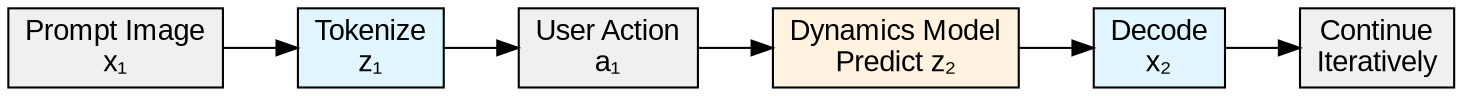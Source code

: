 digraph InferencePipeline {
    rankdir=LR;
    node [shape=box, style=filled, fontname="Arial"];
    
    prompt_image [label="Prompt Image\nx₁", fillcolor="#f0f0f0"];
    tokenize [label="Tokenize\nz₁", fillcolor="#e1f5fe"];
    user_action [label="User Action\na₁", fillcolor="#f0f0f0"];
    dynamics_predict [label="Dynamics Model\nPredict z₂", fillcolor="#fff3e0"];
    decode [label="Decode\nx₂", fillcolor="#e1f5fe"];
    continue [label="Continue\nIteratively", fillcolor="#f0f0f0"];
    
    prompt_image -> tokenize;
    tokenize -> user_action;
    user_action -> dynamics_predict;
    dynamics_predict -> decode;
    decode -> continue;
}
